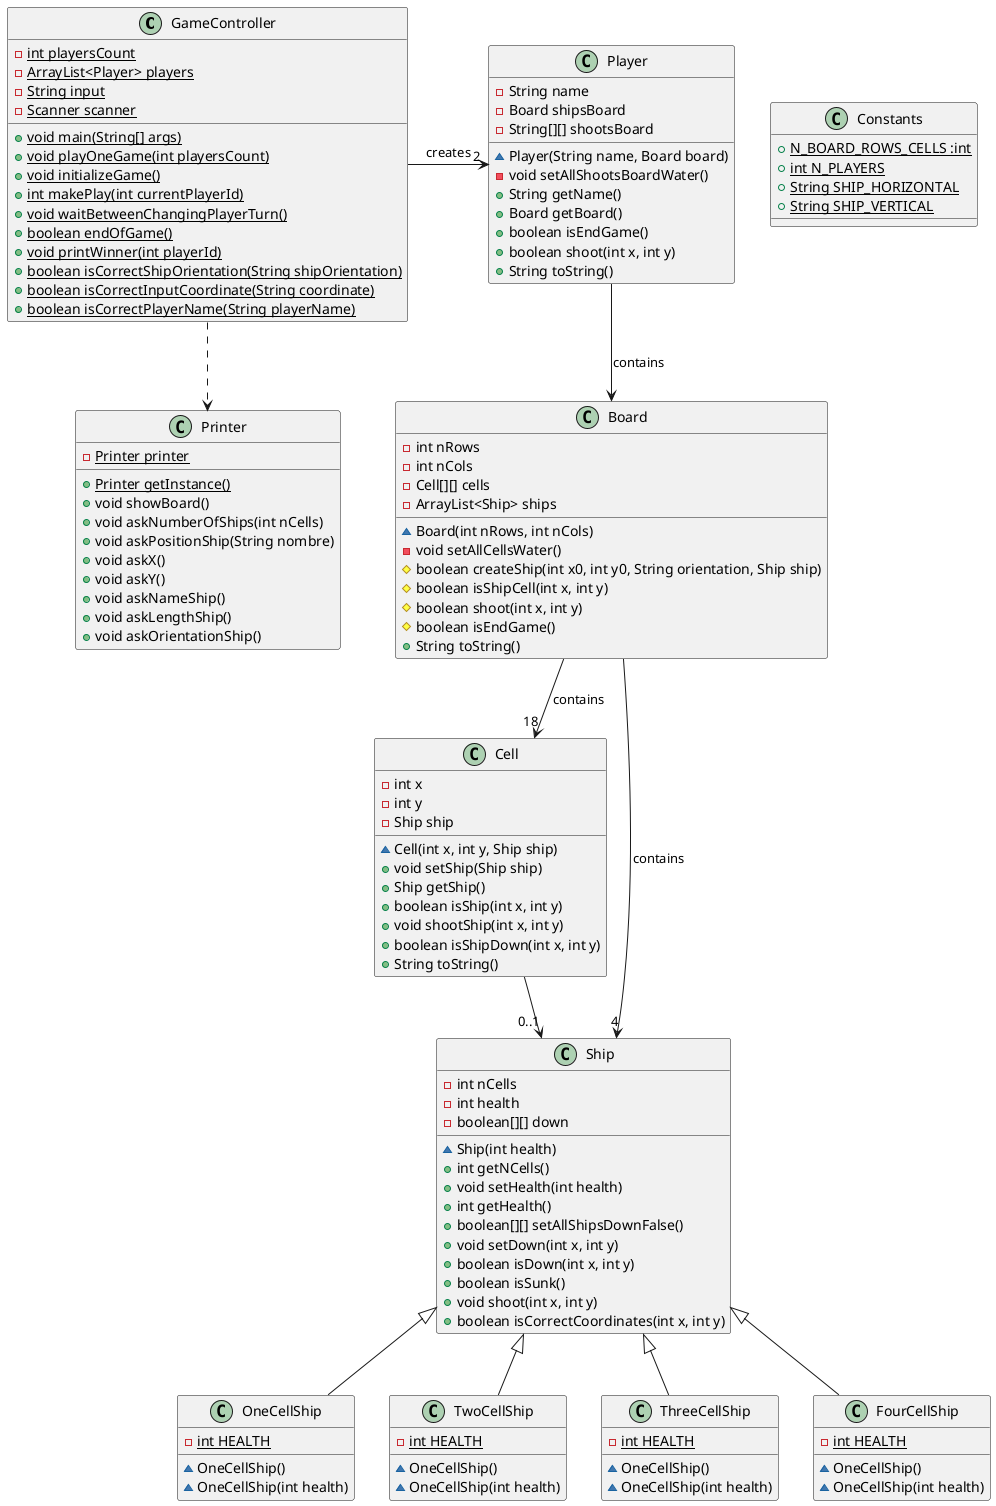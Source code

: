@startuml

GameController ..> Printer
GameController -> "2" Player : creates
Player --> Board : contains
Board --> "18" Cell : contains
Cell --> "0..1" Ship
Board --> "4" Ship : contains   


class Board [[java:boatSink.Board]] {
	-int nRows
	-int nCols
	-Cell[][] cells
	-ArrayList<Ship> ships
	
	~Board(int nRows, int nCols)
	-void setAllCellsWater()
	#boolean createShip(int x0, int y0, String orientation, Ship ship)
	#boolean isShipCell(int x, int y)
	#boolean shoot(int x, int y)
	#boolean isEndGame()
	+String toString()
}

class Cell [[java:boatSink.Cell]] {
	-int x
	-int y
	-Ship ship
	
	~Cell(int x, int y, Ship ship)
	+void setShip(Ship ship)
	+Ship getShip()
	+boolean isShip(int x, int y)
	+void shootShip(int x, int y)
	+boolean isShipDown(int x, int y)
	+String toString()
}

class Constants [[java:boatSink.Constants]] {
	+{static} N_BOARD_ROWS_CELLS :int
	+{static}int N_PLAYERS
	+{static}String SHIP_HORIZONTAL
	+{static}String SHIP_VERTICAL
}

class GameController [[java:boatSink.GameController]] {
	-{static}int playersCount
	-{static}ArrayList<Player> players
	-{static}String input
	-{static}Scanner scanner
	
	+{static}void main(String[] args)
	+{static}void playOneGame(int playersCount)
	+{static}void initializeGame()
	+{static}int makePlay(int currentPlayerId)
	+{static}void waitBetweenChangingPlayerTurn()
	+{static}boolean endOfGame()
	+{static}void printWinner(int playerId)
	+{static}boolean isCorrectShipOrientation(String shipOrientation)
	+{static}boolean isCorrectInputCoordinate(String coordinate)
	+{static}boolean isCorrectPlayerName(String playerName)
}

class Player [[java:boatSink.Player]] {
	-String name
	-Board shipsBoard
	-String[][] shootsBoard
	
	~Player(String name, Board board)
	-void setAllShootsBoardWater()
	+String getName()
	+Board getBoard()
	+boolean isEndGame()
	+boolean shoot(int x, int y)
	+String toString()
}

class Printer [[java:boatSink.Printer]] {
	-{static}Printer printer
	
	+{static}Printer getInstance()
	+void showBoard()
	+void askNumberOfShips(int nCells)
	+void askPositionShip(String nombre)
	+void askX()
	+void askY()
	+void askNameShip()
	+void askLengthShip()
	+void askOrientationShip()
}

class Ship [[java:boatSink.Ship]] {
	-int nCells
	-int health
	-boolean[][] down
	
	~Ship(int health)
	+int getNCells()
	+void setHealth(int health)
	+int getHealth()
	+boolean[][] setAllShipsDownFalse()
	+void setDown(int x, int y)
	+boolean isDown(int x, int y)
	+boolean isSunk()
	+void shoot(int x, int y)
	+boolean isCorrectCoordinates(int x, int y)
}

class OneCellShip [[java:boatSink.OneCellShip]] extends Ship {
	-{static}int HEALTH
	
	~OneCellShip()
	~OneCellShip(int health)
}

class TwoCellShip [[java:boatSink.TwoCellShip]] extends Ship {
	-{static}int HEALTH
	
	~OneCellShip()
	~OneCellShip(int health)
}

class ThreeCellShip [[java:boatSink.ThreeCellShip]] extends Ship {
	-{static}int HEALTH
	
	~OneCellShip()
	~OneCellShip(int health)
}

class FourCellShip [[java:boatSink.FourCellShip]] extends Ship {
	-{static}int HEALTH
	
	~OneCellShip()
	~OneCellShip(int health)
}

@enduml